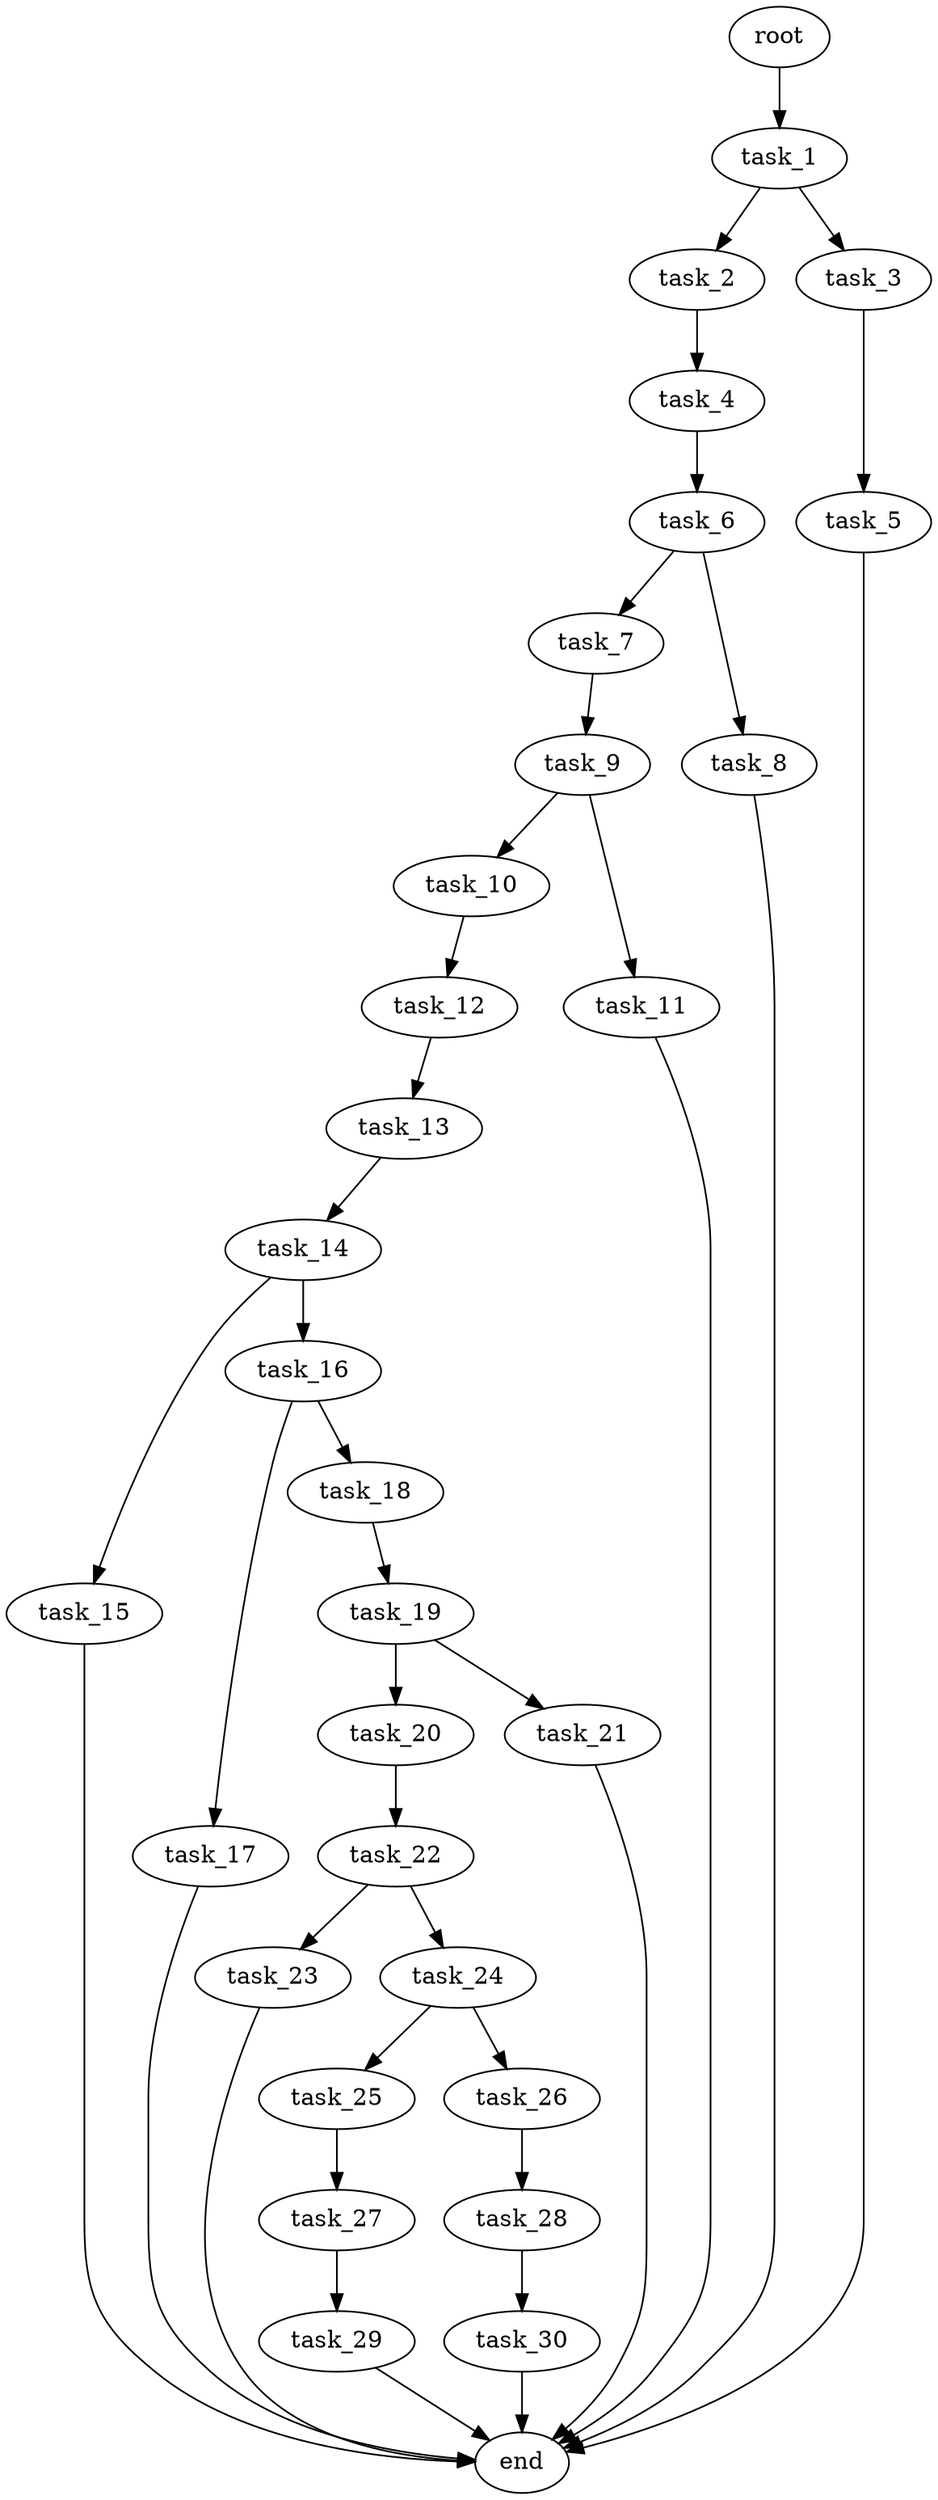 digraph G {
  root [size="0.000000e+00"];
  task_1 [size="2.072367e+09"];
  task_2 [size="2.160298e+09"];
  task_3 [size="8.697085e+09"];
  task_4 [size="3.286267e+09"];
  task_5 [size="1.476394e+09"];
  task_6 [size="9.005410e+09"];
  task_7 [size="2.935268e+07"];
  task_8 [size="8.584203e+09"];
  task_9 [size="1.447735e+09"];
  task_10 [size="1.300791e+09"];
  task_11 [size="2.507291e+09"];
  task_12 [size="1.745797e+09"];
  task_13 [size="6.610915e+09"];
  task_14 [size="2.587757e+08"];
  task_15 [size="1.495884e+08"];
  task_16 [size="7.900057e+09"];
  task_17 [size="2.380078e+09"];
  task_18 [size="3.238391e+09"];
  task_19 [size="1.743288e+09"];
  task_20 [size="5.249378e+08"];
  task_21 [size="7.417439e+09"];
  task_22 [size="5.261329e+09"];
  task_23 [size="7.456907e+09"];
  task_24 [size="4.762983e+09"];
  task_25 [size="7.780392e+09"];
  task_26 [size="5.132866e+09"];
  task_27 [size="1.091431e+09"];
  task_28 [size="5.038883e+09"];
  task_29 [size="9.454211e+09"];
  task_30 [size="4.346070e+08"];
  end [size="0.000000e+00"];

  root -> task_1 [size="1.000000e-12"];
  task_1 -> task_2 [size="2.160298e+08"];
  task_1 -> task_3 [size="8.697085e+08"];
  task_2 -> task_4 [size="3.286267e+08"];
  task_3 -> task_5 [size="1.476394e+08"];
  task_4 -> task_6 [size="9.005410e+08"];
  task_5 -> end [size="1.000000e-12"];
  task_6 -> task_7 [size="2.935268e+06"];
  task_6 -> task_8 [size="8.584203e+08"];
  task_7 -> task_9 [size="1.447735e+08"];
  task_8 -> end [size="1.000000e-12"];
  task_9 -> task_10 [size="1.300791e+08"];
  task_9 -> task_11 [size="2.507291e+08"];
  task_10 -> task_12 [size="1.745797e+08"];
  task_11 -> end [size="1.000000e-12"];
  task_12 -> task_13 [size="6.610915e+08"];
  task_13 -> task_14 [size="2.587757e+07"];
  task_14 -> task_15 [size="1.495884e+07"];
  task_14 -> task_16 [size="7.900057e+08"];
  task_15 -> end [size="1.000000e-12"];
  task_16 -> task_17 [size="2.380078e+08"];
  task_16 -> task_18 [size="3.238391e+08"];
  task_17 -> end [size="1.000000e-12"];
  task_18 -> task_19 [size="1.743288e+08"];
  task_19 -> task_20 [size="5.249378e+07"];
  task_19 -> task_21 [size="7.417439e+08"];
  task_20 -> task_22 [size="5.261329e+08"];
  task_21 -> end [size="1.000000e-12"];
  task_22 -> task_23 [size="7.456907e+08"];
  task_22 -> task_24 [size="4.762983e+08"];
  task_23 -> end [size="1.000000e-12"];
  task_24 -> task_25 [size="7.780392e+08"];
  task_24 -> task_26 [size="5.132866e+08"];
  task_25 -> task_27 [size="1.091431e+08"];
  task_26 -> task_28 [size="5.038883e+08"];
  task_27 -> task_29 [size="9.454211e+08"];
  task_28 -> task_30 [size="4.346070e+07"];
  task_29 -> end [size="1.000000e-12"];
  task_30 -> end [size="1.000000e-12"];
}
